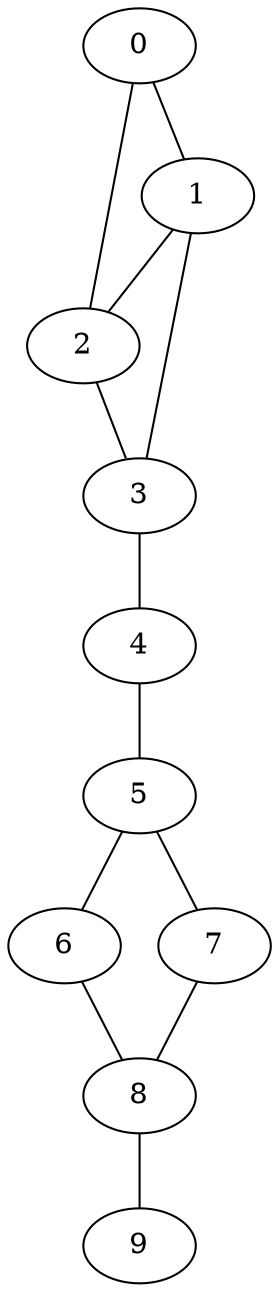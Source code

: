 graph G {
	0 -- 1
	0 -- 2
	1 -- 2
	1 -- 3
	2 -- 3
	3 -- 4
	4 -- 5
	5 -- 6
	5 -- 7
	6 -- 8
	7 -- 8
	8 -- 9
}
